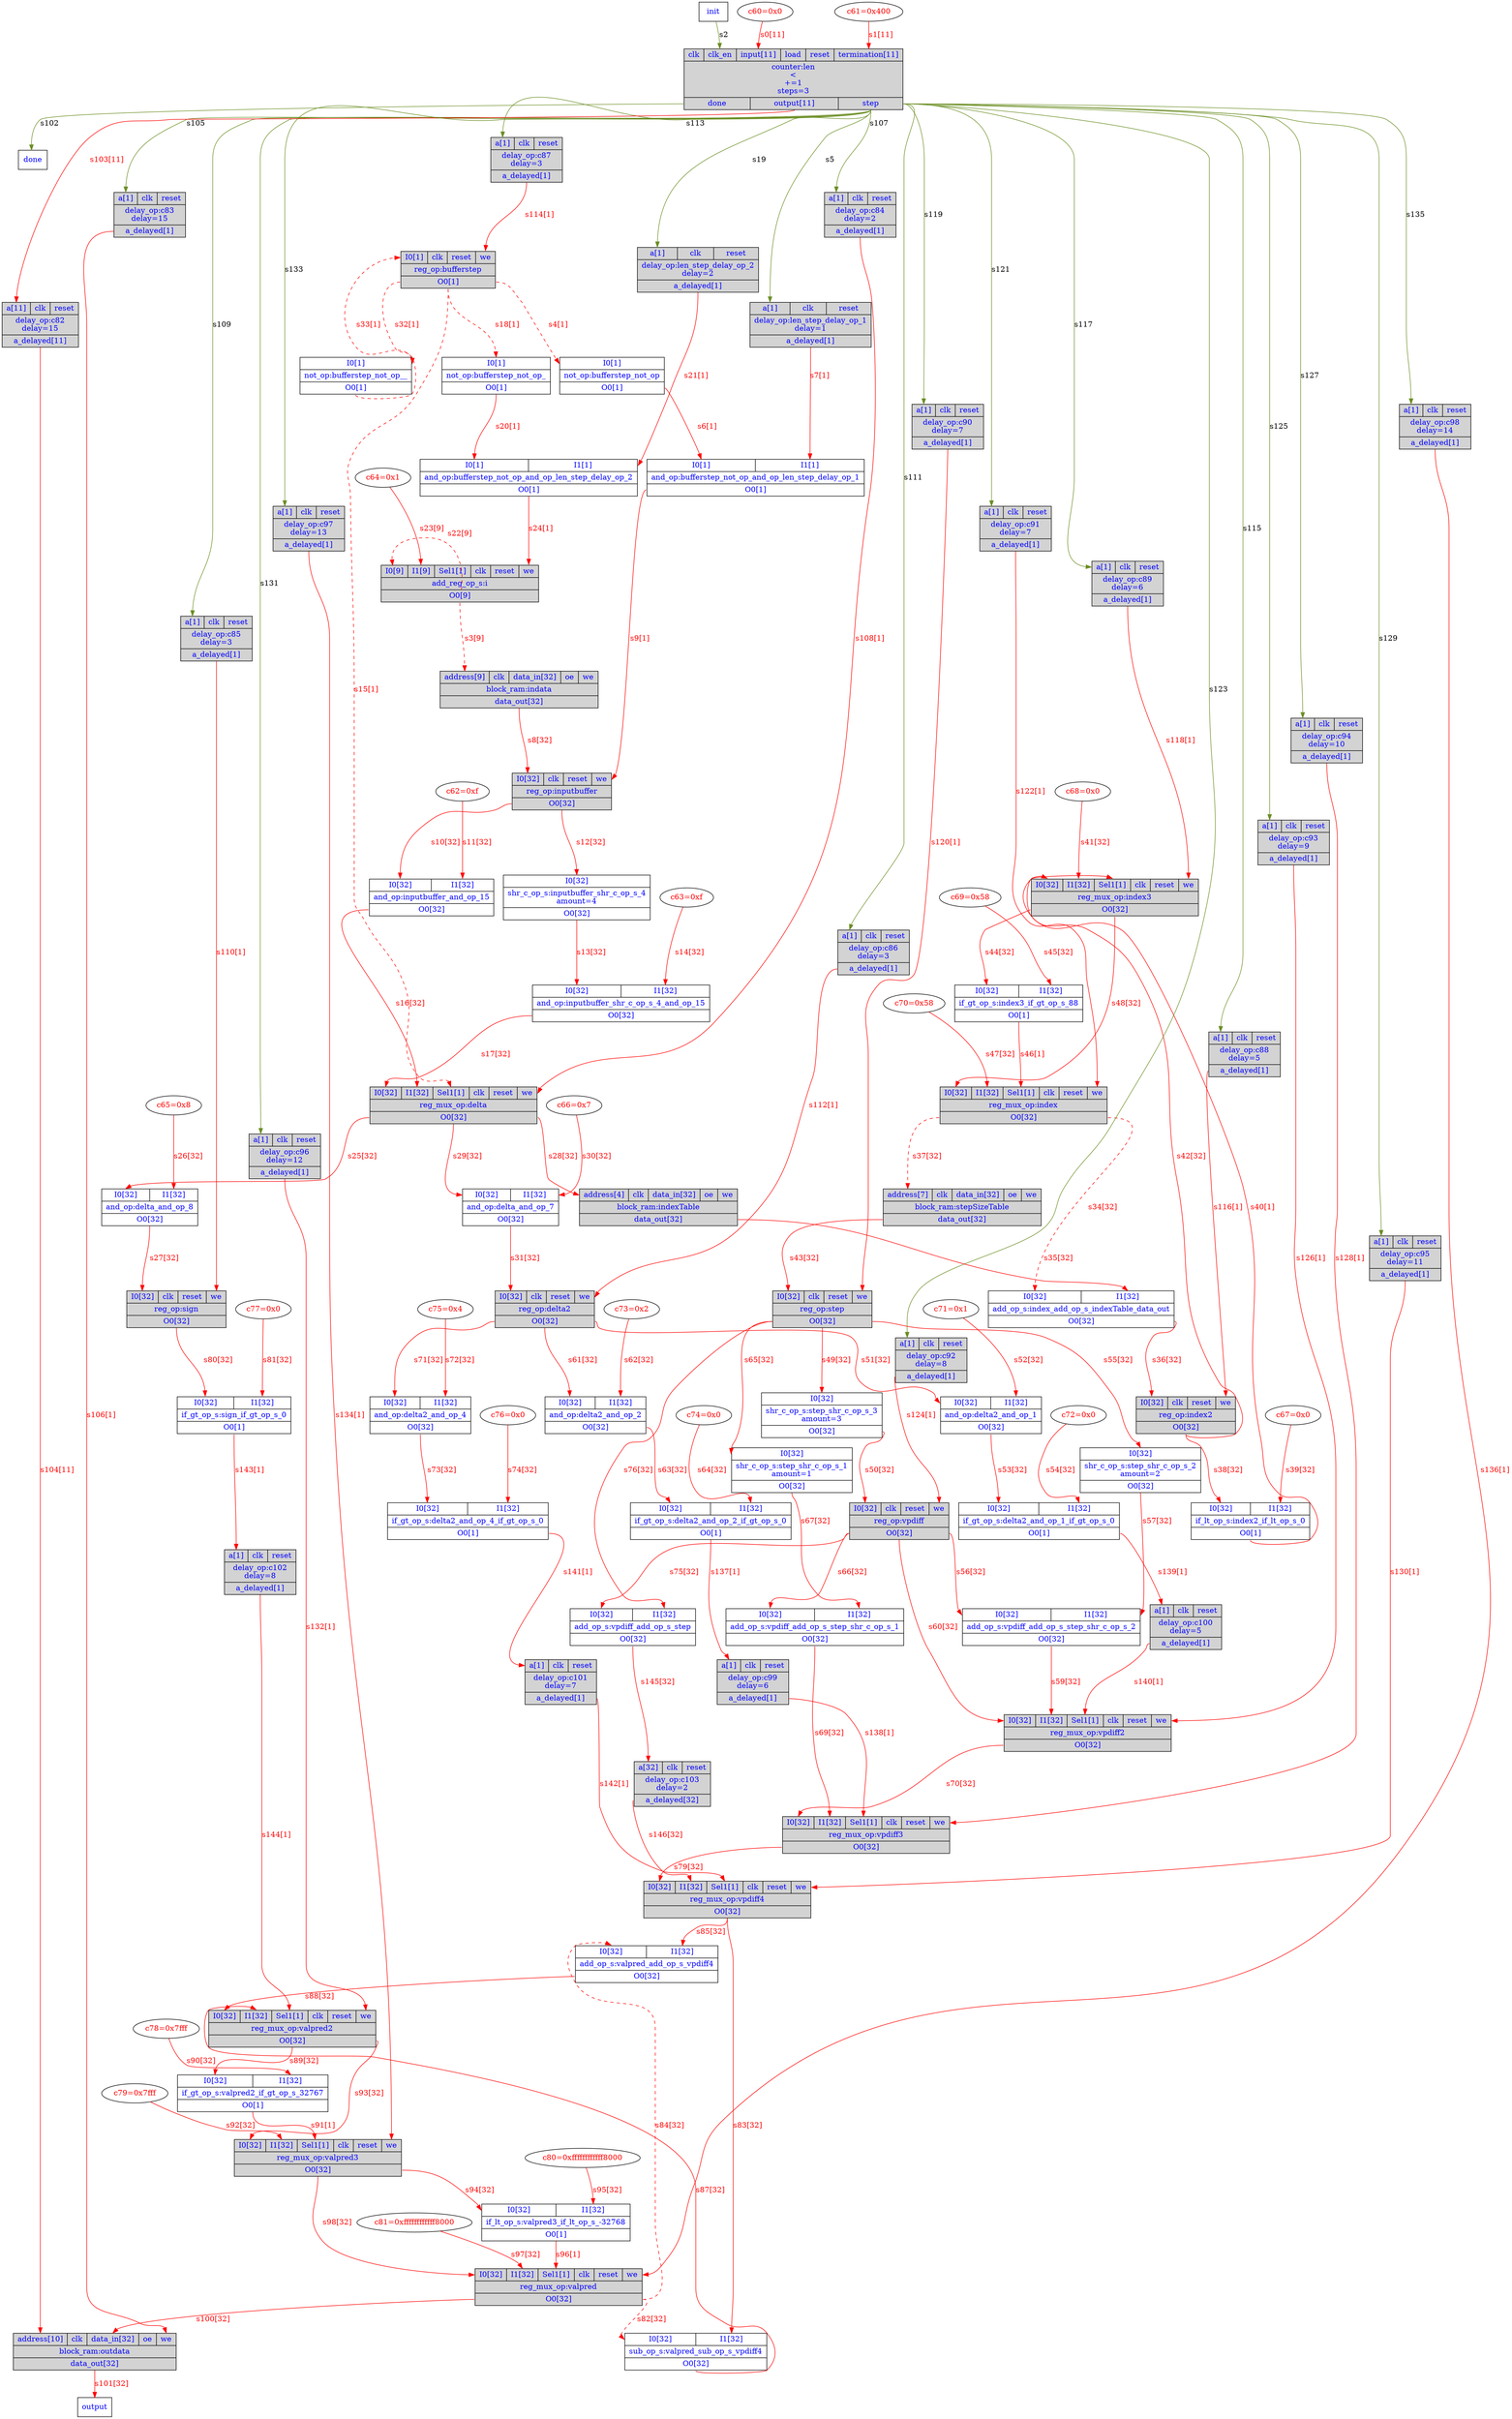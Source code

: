 digraph adpcm_decoder {
	// Components (Nodes)
	"done" [shape=msquare fontcolor=blue label="done"];
	"c100" [shape=record, fontcolor=blue, style="filled", fillcolor="lightgray", label="{{<a>a[1]|<clk>clk|<reset>reset}|delay_op:c100\ndelay=5|{<a_delayed>a_delayed[1]}}"];
	"delta2" [shape=record, fontcolor=blue, style="filled", fillcolor="lightgray", label="{{<I0>I0[32]|<clk>clk|<reset>reset|<we>we}|reg_op:delta2|{<O0>O0[32]}}"];
	"c89" [shape=record, fontcolor=blue, style="filled", fillcolor="lightgray", label="{{<a>a[1]|<clk>clk|<reset>reset}|delay_op:c89\ndelay=6|{<a_delayed>a_delayed[1]}}"];
	"sign" [shape=record, fontcolor=blue, style="filled", fillcolor="lightgray", label="{{<I0>I0[32]|<clk>clk|<reset>reset|<we>we}|reg_op:sign|{<O0>O0[32]}}"];
	"c85" [shape=record, fontcolor=blue, style="filled", fillcolor="lightgray", label="{{<a>a[1]|<clk>clk|<reset>reset}|delay_op:c85\ndelay=3|{<a_delayed>a_delayed[1]}}"];
	"delta2_and_op_4" [shape=record, fontcolor=blue, label="{{<I0>I0[32]|<I1>I1[32]}|and_op:delta2_and_op_4|{<O0>O0[32]}}"];
	"index2_if_lt_op_s_0" [shape=record, fontcolor=blue, label="{{<I0>I0[32]|<I1>I1[32]}|if_lt_op_s:index2_if_lt_op_s_0|{<O0>O0[1]}}"];
	"step_shr_c_op_s_3" [shape=record, fontcolor=blue, label="{{<I0>I0[32]}|shr_c_op_s:step_shr_c_op_s_3\namount=3|{<O0>O0[32]}}"];
	"c64" [fontcolor=red label="c64=0x1"];
	"indata" [shape=record, fontcolor=blue, style="filled", fillcolor="lightgray", label="{{<address>address[9]|<clk>clk|<data_in>data_in[32]|<oe>oe|<we>we}|block_ram:indata|{<data_out>data_out[32]}}"];
	"c68" [fontcolor=red label="c68=0x0"];
	"c66" [fontcolor=red label="c66=0x7"];
	"c70" [fontcolor=red label="c70=0x58"];
	"i" [shape=record, fontcolor=blue, style="filled", fillcolor="lightgray", label="{{<I0>I0[9]|<I1>I1[9]|<Sel1>Sel1[1]|<clk>clk|<reset>reset|<we>we}|add_reg_op_s:i|{<O0>O0[9]}}"];
	"len_step_delay_op_1" [shape=record, fontcolor=blue, style="filled", fillcolor="lightgray", label="{{<a>a[1]|<clk>clk|<reset>reset}|delay_op:len_step_delay_op_1\ndelay=1|{<a_delayed>a_delayed[1]}}"];
	"c87" [shape=record, fontcolor=blue, style="filled", fillcolor="lightgray", label="{{<a>a[1]|<clk>clk|<reset>reset}|delay_op:c87\ndelay=3|{<a_delayed>a_delayed[1]}}"];
	"bufferstep_not_op__" [shape=record, fontcolor=blue, label="{{<I0>I0[1]}|not_op:bufferstep_not_op__|{<O0>O0[1]}}"];
	"c102" [shape=record, fontcolor=blue, style="filled", fillcolor="lightgray", label="{{<a>a[1]|<clk>clk|<reset>reset}|delay_op:c102\ndelay=8|{<a_delayed>a_delayed[1]}}"];
	"index3_if_gt_op_s_88" [shape=record, fontcolor=blue, label="{{<I0>I0[32]|<I1>I1[32]}|if_gt_op_s:index3_if_gt_op_s_88|{<O0>O0[1]}}"];
	"valpred_add_op_s_vpdiff4" [shape=record, fontcolor=blue, label="{{<I0>I0[32]|<I1>I1[32]}|add_op_s:valpred_add_op_s_vpdiff4|{<O0>O0[32]}}"];
	"sign_if_gt_op_s_0" [shape=record, fontcolor=blue, label="{{<I0>I0[32]|<I1>I1[32]}|if_gt_op_s:sign_if_gt_op_s_0|{<O0>O0[1]}}"];
	"vpdiff_add_op_s_step" [shape=record, fontcolor=blue, label="{{<I0>I0[32]|<I1>I1[32]}|add_op_s:vpdiff_add_op_s_step|{<O0>O0[32]}}"];
	"valpred2_if_gt_op_s_32767" [shape=record, fontcolor=blue, label="{{<I0>I0[32]|<I1>I1[32]}|if_gt_op_s:valpred2_if_gt_op_s_32767|{<O0>O0[1]}}"];
	"c81" [fontcolor=red label="c81=0xffffffffffff8000"];
	"c83" [shape=record, fontcolor=blue, style="filled", fillcolor="lightgray", label="{{<a>a[1]|<clk>clk|<reset>reset}|delay_op:c83\ndelay=15|{<a_delayed>a_delayed[1]}}"];
	"delta" [shape=record, fontcolor=blue, style="filled", fillcolor="lightgray", label="{{<I0>I0[32]|<I1>I1[32]|<Sel1>Sel1[1]|<clk>clk|<reset>reset|<we>we}|reg_mux_op:delta|{<O0>O0[32]}}"];
	"delta_and_op_8" [shape=record, fontcolor=blue, label="{{<I0>I0[32]|<I1>I1[32]}|and_op:delta_and_op_8|{<O0>O0[32]}}"];
	"c96" [shape=record, fontcolor=blue, style="filled", fillcolor="lightgray", label="{{<a>a[1]|<clk>clk|<reset>reset}|delay_op:c96\ndelay=12|{<a_delayed>a_delayed[1]}}"];
	"step_shr_c_op_s_2" [shape=record, fontcolor=blue, label="{{<I0>I0[32]}|shr_c_op_s:step_shr_c_op_s_2\namount=2|{<O0>O0[32]}}"];
	"delta2_and_op_2_if_gt_op_s_0" [shape=record, fontcolor=blue, label="{{<I0>I0[32]|<I1>I1[32]}|if_gt_op_s:delta2_and_op_2_if_gt_op_s_0|{<O0>O0[1]}}"];
	"c60" [fontcolor=red label="c60=0x0"];
	"valpred" [shape=record, fontcolor=blue, style="filled", fillcolor="lightgray", label="{{<I0>I0[32]|<I1>I1[32]|<Sel1>Sel1[1]|<clk>clk|<reset>reset|<we>we}|reg_mux_op:valpred|{<O0>O0[32]}}"];
	"c62" [fontcolor=red label="c62=0xf"];
	"stepSizeTable" [shape=record, fontcolor=blue, style="filled", fillcolor="lightgray", label="{{<address>address[7]|<clk>clk|<data_in>data_in[32]|<oe>oe|<we>we}|block_ram:stepSizeTable|{<data_out>data_out[32]}}"];
	"index2" [shape=record, fontcolor=blue, style="filled", fillcolor="lightgray", label="{{<I0>I0[32]|<clk>clk|<reset>reset|<we>we}|reg_op:index2|{<O0>O0[32]}}"];
	"vpdiff" [shape=record, fontcolor=blue, style="filled", fillcolor="lightgray", label="{{<I0>I0[32]|<clk>clk|<reset>reset|<we>we}|reg_op:vpdiff|{<O0>O0[32]}}"];
	"output" [shape=msquare fontcolor=blue label="output"];
	"c90" [shape=record, fontcolor=blue, style="filled", fillcolor="lightgray", label="{{<a>a[1]|<clk>clk|<reset>reset}|delay_op:c90\ndelay=7|{<a_delayed>a_delayed[1]}}"];
	"c92" [shape=record, fontcolor=blue, style="filled", fillcolor="lightgray", label="{{<a>a[1]|<clk>clk|<reset>reset}|delay_op:c92\ndelay=8|{<a_delayed>a_delayed[1]}}"];
	"inputbuffer_shr_c_op_s_4" [shape=record, fontcolor=blue, label="{{<I0>I0[32]}|shr_c_op_s:inputbuffer_shr_c_op_s_4\namount=4|{<O0>O0[32]}}"];
	"c98" [shape=record, fontcolor=blue, style="filled", fillcolor="lightgray", label="{{<a>a[1]|<clk>clk|<reset>reset}|delay_op:c98\ndelay=14|{<a_delayed>a_delayed[1]}}"];
	"len_step_delay_op_2" [shape=record, fontcolor=blue, style="filled", fillcolor="lightgray", label="{{<a>a[1]|<clk>clk|<reset>reset}|delay_op:len_step_delay_op_2\ndelay=2|{<a_delayed>a_delayed[1]}}"];
	"c94" [shape=record, fontcolor=blue, style="filled", fillcolor="lightgray", label="{{<a>a[1]|<clk>clk|<reset>reset}|delay_op:c94\ndelay=10|{<a_delayed>a_delayed[1]}}"];
	"valpred3" [shape=record, fontcolor=blue, style="filled", fillcolor="lightgray", label="{{<I0>I0[32]|<I1>I1[32]|<Sel1>Sel1[1]|<clk>clk|<reset>reset|<we>we}|reg_mux_op:valpred3|{<O0>O0[32]}}"];
	"vpdiff_add_op_s_step_shr_c_op_s_1" [shape=record, fontcolor=blue, label="{{<I0>I0[32]|<I1>I1[32]}|add_op_s:vpdiff_add_op_s_step_shr_c_op_s_1|{<O0>O0[32]}}"];
	"vpdiff2" [shape=record, fontcolor=blue, style="filled", fillcolor="lightgray", label="{{<I0>I0[32]|<I1>I1[32]|<Sel1>Sel1[1]|<clk>clk|<reset>reset|<we>we}|reg_mux_op:vpdiff2|{<O0>O0[32]}}"];
	"c73" [fontcolor=red label="c73=0x2"];
	"bufferstep_not_op_and_op_len_step_delay_op_1" [shape=record, fontcolor=blue, label="{{<I0>I0[1]|<I1>I1[1]}|and_op:bufferstep_not_op_and_op_len_step_delay_op_1|{<O0>O0[1]}}"];
	"c77" [fontcolor=red label="c77=0x0"];
	"c75" [fontcolor=red label="c75=0x4"];
	"c79" [fontcolor=red label="c79=0x7fff"];
	"c63" [fontcolor=red label="c63=0xf"];
	"valpred2" [shape=record, fontcolor=blue, style="filled", fillcolor="lightgray", label="{{<I0>I0[32]|<I1>I1[32]|<Sel1>Sel1[1]|<clk>clk|<reset>reset|<we>we}|reg_mux_op:valpred2|{<O0>O0[32]}}"];
	"vpdiff4" [shape=record, fontcolor=blue, style="filled", fillcolor="lightgray", label="{{<I0>I0[32]|<I1>I1[32]|<Sel1>Sel1[1]|<clk>clk|<reset>reset|<we>we}|reg_mux_op:vpdiff4|{<O0>O0[32]}}"];
	"index_add_op_s_indexTable_data_out" [shape=record, fontcolor=blue, label="{{<I0>I0[32]|<I1>I1[32]}|add_op_s:index_add_op_s_indexTable_data_out|{<O0>O0[32]}}"];
	"c103" [shape=record, fontcolor=blue, style="filled", fillcolor="lightgray", label="{{<a>a[32]|<clk>clk|<reset>reset}|delay_op:c103\ndelay=2|{<a_delayed>a_delayed[32]}}"];
	"index" [shape=record, fontcolor=blue, style="filled", fillcolor="lightgray", label="{{<I0>I0[32]|<I1>I1[32]|<Sel1>Sel1[1]|<clk>clk|<reset>reset|<we>we}|reg_mux_op:index|{<O0>O0[32]}}"];
	"delta_and_op_7" [shape=record, fontcolor=blue, label="{{<I0>I0[32]|<I1>I1[32]}|and_op:delta_and_op_7|{<O0>O0[32]}}"];
	"c86" [shape=record, fontcolor=blue, style="filled", fillcolor="lightgray", label="{{<a>a[1]|<clk>clk|<reset>reset}|delay_op:c86\ndelay=3|{<a_delayed>a_delayed[1]}}"];
	"c84" [shape=record, fontcolor=blue, style="filled", fillcolor="lightgray", label="{{<a>a[1]|<clk>clk|<reset>reset}|delay_op:c84\ndelay=2|{<a_delayed>a_delayed[1]}}"];
	"c88" [shape=record, fontcolor=blue, style="filled", fillcolor="lightgray", label="{{<a>a[1]|<clk>clk|<reset>reset}|delay_op:c88\ndelay=5|{<a_delayed>a_delayed[1]}}"];
	"c82" [shape=record, fontcolor=blue, style="filled", fillcolor="lightgray", label="{{<a>a[11]|<clk>clk|<reset>reset}|delay_op:c82\ndelay=15|{<a_delayed>a_delayed[11]}}"];
	"valpred_sub_op_s_vpdiff4" [shape=record, fontcolor=blue, label="{{<I0>I0[32]|<I1>I1[32]}|sub_op_s:valpred_sub_op_s_vpdiff4|{<O0>O0[32]}}"];
	"index3" [shape=record, fontcolor=blue, style="filled", fillcolor="lightgray", label="{{<I0>I0[32]|<I1>I1[32]|<Sel1>Sel1[1]|<clk>clk|<reset>reset|<we>we}|reg_mux_op:index3|{<O0>O0[32]}}"];
	"delta2_and_op_1" [shape=record, fontcolor=blue, label="{{<I0>I0[32]|<I1>I1[32]}|and_op:delta2_and_op_1|{<O0>O0[32]}}"];
	"delta2_and_op_4_if_gt_op_s_0" [shape=record, fontcolor=blue, label="{{<I0>I0[32]|<I1>I1[32]}|if_gt_op_s:delta2_and_op_4_if_gt_op_s_0|{<O0>O0[1]}}"];
	"len" [shape=record, fontcolor=blue, style="filled", fillcolor="lightgray", label="{{<clk>clk|<clk_en>clk_en|<input>input[11]|<load>load|<reset>reset|<termination>termination[11]}|counter:len\n\<\n+=1\nsteps=3|{<done>done|<output>output[11]|<step>step}}"];
	"bufferstep" [shape=record, fontcolor=blue, style="filled", fillcolor="lightgray", label="{{<I0>I0[1]|<clk>clk|<reset>reset|<we>we}|reg_op:bufferstep|{<O0>O0[1]}}"];
	"bufferstep_not_op" [shape=record, fontcolor=blue, label="{{<I0>I0[1]}|not_op:bufferstep_not_op|{<O0>O0[1]}}"];
	"outdata" [shape=record, fontcolor=blue, style="filled", fillcolor="lightgray", label="{{<address>address[10]|<clk>clk|<data_in>data_in[32]|<oe>oe|<we>we}|block_ram:outdata|{<data_out>data_out[32]}}"];
	"c101" [shape=record, fontcolor=blue, style="filled", fillcolor="lightgray", label="{{<a>a[1]|<clk>clk|<reset>reset}|delay_op:c101\ndelay=7|{<a_delayed>a_delayed[1]}}"];
	"c99" [shape=record, fontcolor=blue, style="filled", fillcolor="lightgray", label="{{<a>a[1]|<clk>clk|<reset>reset}|delay_op:c99\ndelay=6|{<a_delayed>a_delayed[1]}}"];
	"c65" [fontcolor=red label="c65=0x8"];
	"c71" [fontcolor=red label="c71=0x1"];
	"c67" [fontcolor=red label="c67=0x0"];
	"c69" [fontcolor=red label="c69=0x58"];
	"delta2_and_op_2" [shape=record, fontcolor=blue, label="{{<I0>I0[32]|<I1>I1[32]}|and_op:delta2_and_op_2|{<O0>O0[32]}}"];
	"vpdiff3" [shape=record, fontcolor=blue, style="filled", fillcolor="lightgray", label="{{<I0>I0[32]|<I1>I1[32]|<Sel1>Sel1[1]|<clk>clk|<reset>reset|<we>we}|reg_mux_op:vpdiff3|{<O0>O0[32]}}"];
	"valpred3_if_lt_op_s_-32768" [shape=record, fontcolor=blue, label="{{<I0>I0[32]|<I1>I1[32]}|if_lt_op_s:valpred3_if_lt_op_s_-32768|{<O0>O0[1]}}"];
	"bufferstep_not_op_and_op_len_step_delay_op_2" [shape=record, fontcolor=blue, label="{{<I0>I0[1]|<I1>I1[1]}|and_op:bufferstep_not_op_and_op_len_step_delay_op_2|{<O0>O0[1]}}"];
	"inputbuffer_and_op_15" [shape=record, fontcolor=blue, label="{{<I0>I0[32]|<I1>I1[32]}|and_op:inputbuffer_and_op_15|{<O0>O0[32]}}"];
	"inputbuffer_shr_c_op_s_4_and_op_15" [shape=record, fontcolor=blue, label="{{<I0>I0[32]|<I1>I1[32]}|and_op:inputbuffer_shr_c_op_s_4_and_op_15|{<O0>O0[32]}}"];
	"bufferstep_not_op_" [shape=record, fontcolor=blue, label="{{<I0>I0[1]}|not_op:bufferstep_not_op_|{<O0>O0[1]}}"];
	"c76" [fontcolor=red label="c76=0x0"];
	"c74" [fontcolor=red label="c74=0x0"];
	"c80" [fontcolor=red label="c80=0xffffffffffff8000"];
	"c78" [fontcolor=red label="c78=0x7fff"];
	"c72" [fontcolor=red label="c72=0x0"];
	"c61" [fontcolor=red label="c61=0x400"];
	"vpdiff_add_op_s_step_shr_c_op_s_2" [shape=record, fontcolor=blue, label="{{<I0>I0[32]|<I1>I1[32]}|add_op_s:vpdiff_add_op_s_step_shr_c_op_s_2|{<O0>O0[32]}}"];
	"step_shr_c_op_s_1" [shape=record, fontcolor=blue, label="{{<I0>I0[32]}|shr_c_op_s:step_shr_c_op_s_1\namount=1|{<O0>O0[32]}}"];
	"delta2_and_op_1_if_gt_op_s_0" [shape=record, fontcolor=blue, label="{{<I0>I0[32]|<I1>I1[32]}|if_gt_op_s:delta2_and_op_1_if_gt_op_s_0|{<O0>O0[1]}}"];
	"c95" [shape=record, fontcolor=blue, style="filled", fillcolor="lightgray", label="{{<a>a[1]|<clk>clk|<reset>reset}|delay_op:c95\ndelay=11|{<a_delayed>a_delayed[1]}}"];
	"c93" [shape=record, fontcolor=blue, style="filled", fillcolor="lightgray", label="{{<a>a[1]|<clk>clk|<reset>reset}|delay_op:c93\ndelay=9|{<a_delayed>a_delayed[1]}}"];
	"c97" [shape=record, fontcolor=blue, style="filled", fillcolor="lightgray", label="{{<a>a[1]|<clk>clk|<reset>reset}|delay_op:c97\ndelay=13|{<a_delayed>a_delayed[1]}}"];
	"c91" [shape=record, fontcolor=blue, style="filled", fillcolor="lightgray", label="{{<a>a[1]|<clk>clk|<reset>reset}|delay_op:c91\ndelay=7|{<a_delayed>a_delayed[1]}}"];
	"indexTable" [shape=record, fontcolor=blue, style="filled", fillcolor="lightgray", label="{{<address>address[4]|<clk>clk|<data_in>data_in[32]|<oe>oe|<we>we}|block_ram:indexTable|{<data_out>data_out[32]}}"];
	"step" [shape=record, fontcolor=blue, style="filled", fillcolor="lightgray", label="{{<I0>I0[32]|<clk>clk|<reset>reset|<we>we}|reg_op:step|{<O0>O0[32]}}"];
	"inputbuffer" [shape=record, fontcolor=blue, style="filled", fillcolor="lightgray", label="{{<I0>I0[32]|<clk>clk|<reset>reset|<we>we}|reg_op:inputbuffer|{<O0>O0[32]}}"];
	"init" [shape=msquare fontcolor=blue label="init"];

	// Signals (Edges)
	"c60" -> "len":input [label="s0[11]" color=red fontcolor=red];
	"valpred":O0 -> "outdata":data_in [label="s100[32]" color=red fontcolor=red];
	"c62" -> "inputbuffer_and_op_15":I1 [label="s11[32]" color=red fontcolor=red];
	"valpred2":O0 -> "valpred2_if_gt_op_s_32767":I0 [label="s89[32]" color=red fontcolor=red];
	"bufferstep":O0 -> "delta":Sel1 [label="s15[1]" color=red fontcolor=red style=dashed];
	"vpdiff4":O0 -> "valpred_add_op_s_vpdiff4":I1 [label="s85[32]" color=red fontcolor=red];
	"len":step -> "c90":a [label="s119" color=olivedrab];
	"c82":a_delayed -> "outdata":address [label="s104[11]" color=red fontcolor=red];
	"c69" -> "index3_if_gt_op_s_88":I1 [label="s45[32]" color=red fontcolor=red];
	"c66" -> "delta_and_op_7":I1 [label="s30[32]" color=red fontcolor=red];
	"index":O0 -> "index_add_op_s_indexTable_data_out":I0 [label="s34[32]" color=red fontcolor=red style=dashed];
	"c74" -> "delta2_and_op_2_if_gt_op_s_0":I1 [label="s64[32]" color=red fontcolor=red];
	"len":step -> "c92":a [label="s123" color=olivedrab];
	"len":step -> "c91":a [label="s121" color=olivedrab];
	"len":step -> "c93":a [label="s125" color=olivedrab];
	"bufferstep_not_op_and_op_len_step_delay_op_1":O0 -> "inputbuffer":we [label="s9[1]" color=red fontcolor=red];
	"vpdiff":O0 -> "vpdiff_add_op_s_step_shr_c_op_s_1":I0 [label="s66[32]" color=red fontcolor=red];
	"vpdiff2":O0 -> "vpdiff3":I0 [label="s70[32]" color=red fontcolor=red];
	"inputbuffer_shr_c_op_s_4":O0 -> "inputbuffer_shr_c_op_s_4_and_op_15":I0 [label="s13[32]" color=red fontcolor=red];
	"inputbuffer_shr_c_op_s_4_and_op_15":O0 -> "delta":I0 [label="s17[32]" color=red fontcolor=red];
	"valpred_sub_op_s_vpdiff4":O0 -> "valpred2":I1 [label="s87[32]" color=red fontcolor=red];
	"delta":O0 -> "indexTable":address [label="s28[32]" color=red fontcolor=red];
	"len":done -> "done" [label="s102" color=olivedrab];
	"len":step -> "c89":a [label="s117" color=olivedrab];
	"bufferstep":O0 -> "bufferstep_not_op__":I0 [label="s32[1]" color=red fontcolor=red style=dashed];
	"c83":a_delayed -> "outdata":we [label="s106[1]" color=red fontcolor=red];
	"delta2":O0 -> "delta2_and_op_1":I0 [label="s51[32]" color=red fontcolor=red];
	"step":O0 -> "step_shr_c_op_s_3":I0 [label="s49[32]" color=red fontcolor=red];
	"c70" -> "index":I1 [label="s47[32]" color=red fontcolor=red];
	"delta2_and_op_1":O0 -> "delta2_and_op_1_if_gt_op_s_0":I0 [label="s53[32]" color=red fontcolor=red];
	"c98":a_delayed -> "valpred":we [label="s136[1]" color=red fontcolor=red];
	"c99":a_delayed -> "vpdiff3":Sel1 [label="s138[1]" color=red fontcolor=red];
	"c100":a_delayed -> "vpdiff2":Sel1 [label="s140[1]" color=red fontcolor=red];
	"c101":a_delayed -> "vpdiff4":Sel1 [label="s142[1]" color=red fontcolor=red];
	"c77" -> "sign_if_gt_op_s_0":I1 [label="s81[32]" color=red fontcolor=red];
	"vpdiff4":O0 -> "valpred_sub_op_s_vpdiff4":I1 [label="s83[32]" color=red fontcolor=red];
	"i":O0 -> "i":I0 [label="s22[9]" color=red fontcolor=red style=dashed];
	"c65" -> "delta_and_op_8":I1 [label="s26[32]" color=red fontcolor=red];
	"valpred3_if_lt_op_s_-32768":O0 -> "valpred":Sel1 [label="s96[1]" color=red fontcolor=red];
	"index":O0 -> "stepSizeTable":address [label="s37[32]" color=red fontcolor=red style=dashed];
	"len":step -> "c86":a [label="s111" color=olivedrab];
	"c93":a_delayed -> "vpdiff2":we [label="s126[1]" color=red fontcolor=red];
	"c68" -> "index3":I1 [label="s41[32]" color=red fontcolor=red];
	"len":step -> "c88":a [label="s115" color=olivedrab];
	"vpdiff":O0 -> "vpdiff2":I0 [label="s60[32]" color=red fontcolor=red];
	"vpdiff":O0 -> "vpdiff_add_op_s_step_shr_c_op_s_2":I0 [label="s56[32]" color=red fontcolor=red];
	"c73" -> "delta2_and_op_2":I1 [label="s62[32]" color=red fontcolor=red];
	"vpdiff_add_op_s_step":O0 -> "c103":a [label="s145[32]" color=red fontcolor=red];
	"len_step_delay_op_1":a_delayed -> "bufferstep_not_op_and_op_len_step_delay_op_1":I1 [label="s7[1]" color=red fontcolor=red];
	"len":step -> "len_step_delay_op_1":a [label="s5" color=olivedrab];
	"i":O0 -> "indata":address [label="s3[9]" color=red fontcolor=red style=dashed];
	"c61" -> "len":termination [label="s1[11]" color=red fontcolor=red];
	"c78" -> "valpred2_if_gt_op_s_32767":I1 [label="s90[32]" color=red fontcolor=red];
	"c79" -> "valpred3":I1 [label="s92[32]" color=red fontcolor=red];
	"len":step -> "c85":a [label="s109" color=olivedrab];
	"valpred3":O0 -> "valpred":I0 [label="s98[32]" color=red fontcolor=red];
	"bufferstep_not_op_":O0 -> "bufferstep_not_op_and_op_len_step_delay_op_2":I0 [label="s20[1]" color=red fontcolor=red];
	"bufferstep_not_op_and_op_len_step_delay_op_2":O0 -> "i":we [label="s24[1]" color=red fontcolor=red];
	"valpred3":O0 -> "valpred3_if_lt_op_s_-32768":I0 [label="s94[32]" color=red fontcolor=red];
	"c94":a_delayed -> "vpdiff3":we [label="s128[1]" color=red fontcolor=red];
	"len":step -> "c87":a [label="s113" color=olivedrab];
	"c72" -> "delta2_and_op_1_if_gt_op_s_0":I1 [label="s54[32]" color=red fontcolor=red];
	"stepSizeTable":data_out -> "step":I0 [label="s43[32]" color=red fontcolor=red];
	"c67" -> "index2_if_lt_op_s_0":I1 [label="s39[32]" color=red fontcolor=red];
	"delta2_and_op_4":O0 -> "delta2_and_op_4_if_gt_op_s_0":I0 [label="s73[32]" color=red fontcolor=red];
	"c96":a_delayed -> "valpred2":we [label="s132[1]" color=red fontcolor=red];
	"c95":a_delayed -> "vpdiff4":we [label="s130[1]" color=red fontcolor=red];
	"c97":a_delayed -> "valpred3":we [label="s134[1]" color=red fontcolor=red];
	"bufferstep":O0 -> "bufferstep_not_op_":I0 [label="s18[1]" color=red fontcolor=red style=dashed];
	"vpdiff":O0 -> "vpdiff_add_op_s_step":I0 [label="s75[32]" color=red fontcolor=red];
	"vpdiff3":O0 -> "vpdiff4":I0 [label="s79[32]" color=red fontcolor=red];
	"delta2_and_op_2_if_gt_op_s_0":O0 -> "c99":a [label="s137[1]" color=red fontcolor=red];
	"delta2_and_op_2":O0 -> "delta2_and_op_2_if_gt_op_s_0":I0 [label="s63[32]" color=red fontcolor=red];
	"c91":a_delayed -> "index":we [label="s122[1]" color=red fontcolor=red];
	"c71" -> "delta2_and_op_1":I1 [label="s52[32]" color=red fontcolor=red];
	"index3":O0 -> "index":I0 [label="s48[32]" color=red fontcolor=red];
	"c89":a_delayed -> "index3":we [label="s118[1]" color=red fontcolor=red];
	"len":step -> "c84":a [label="s107" color=olivedrab];
	"delta":O0 -> "delta_and_op_7":I0 [label="s29[32]" color=red fontcolor=red];
	"len":output -> "c82":a [label="s103[11]" color=red fontcolor=red];
	"bufferstep_not_op__":O0 -> "bufferstep":I0 [label="s33[1]" color=red fontcolor=red style=dashed];
	"delta_and_op_8":O0 -> "sign":I0 [label="s27[32]" color=red fontcolor=red];
	"valpred":O0 -> "valpred_add_op_s_vpdiff4":I0 [label="s84[32]" color=red fontcolor=red style=dashed];
	"valpred_add_op_s_vpdiff4":O0 -> "valpred2":I0 [label="s88[32]" color=red fontcolor=red];
	"sign_if_gt_op_s_0":O0 -> "c102":a [label="s143[1]" color=red fontcolor=red];
	"valpred":O0 -> "valpred_sub_op_s_vpdiff4":I0 [label="s82[32]" color=red fontcolor=red style=dashed];
	"delta2_and_op_4_if_gt_op_s_0":O0 -> "c101":a [label="s141[1]" color=red fontcolor=red];
	"delta2_and_op_1_if_gt_op_s_0":O0 -> "c100":a [label="s139[1]" color=red fontcolor=red];
	"c90":a_delayed -> "step":we [label="s120[1]" color=red fontcolor=red];
	"len":step -> "c98":a [label="s135" color=olivedrab];
	"step_shr_c_op_s_3":O0 -> "vpdiff":I0 [label="s50[32]" color=red fontcolor=red];
	"c92":a_delayed -> "vpdiff":we [label="s124[1]" color=red fontcolor=red];
	"delta_and_op_7":O0 -> "delta2":I0 [label="s31[32]" color=red fontcolor=red];
	"indexTable":data_out -> "index_add_op_s_indexTable_data_out":I1 [label="s35[32]" color=red fontcolor=red];
	"len":step -> "c83":a [label="s105" color=olivedrab];
	"index3_if_gt_op_s_88":O0 -> "index":Sel1 [label="s46[1]" color=red fontcolor=red];
	"c63" -> "inputbuffer_shr_c_op_s_4_and_op_15":I1 [label="s14[32]" color=red fontcolor=red];
	"inputbuffer":O0 -> "inputbuffer_and_op_15":I0 [label="s10[32]" color=red fontcolor=red];
	"inputbuffer_and_op_15":O0 -> "delta":I1 [label="s16[32]" color=red fontcolor=red];
	"inputbuffer":O0 -> "inputbuffer_shr_c_op_s_4":I0 [label="s12[32]" color=red fontcolor=red];
	"outdata":data_out -> "output" [label="s101[32]" color=red fontcolor=red];
	"step":O0 -> "step_shr_c_op_s_1":I0 [label="s65[32]" color=red fontcolor=red];
	"delta2":O0 -> "delta2_and_op_4":I0 [label="s71[32]" color=red fontcolor=red];
	"step_shr_c_op_s_1":O0 -> "vpdiff_add_op_s_step_shr_c_op_s_1":I1 [label="s67[32]" color=red fontcolor=red];
	"vpdiff_add_op_s_step_shr_c_op_s_1":O0 -> "vpdiff3":I1 [label="s69[32]" color=red fontcolor=red];
	"c102":a_delayed -> "valpred2":Sel1 [label="s144[1]" color=red fontcolor=red];
	"vpdiff_add_op_s_step_shr_c_op_s_2":O0 -> "vpdiff2":I1 [label="s59[32]" color=red fontcolor=red];
	"len":step -> "c97":a [label="s133" color=olivedrab];
	"index2_if_lt_op_s_0":O0 -> "index3":Sel1 [label="s40[1]" color=red fontcolor=red];
	"index3":O0 -> "index3_if_gt_op_s_88":I0 [label="s44[32]" color=red fontcolor=red];
	"len":step -> "c95":a [label="s129" color=olivedrab];
	"c87":a_delayed -> "bufferstep":we [label="s114[1]" color=red fontcolor=red];
	"step":O0 -> "step_shr_c_op_s_2":I0 [label="s55[32]" color=red fontcolor=red];
	"delta":O0 -> "delta_and_op_8":I0 [label="s25[32]" color=red fontcolor=red];
	"len":step -> "len_step_delay_op_2":a [label="s19" color=olivedrab];
	"len_step_delay_op_2":a_delayed -> "bufferstep_not_op_and_op_len_step_delay_op_2":I1 [label="s21[1]" color=red fontcolor=red];
	"c85":a_delayed -> "sign":we [label="s110[1]" color=red fontcolor=red];
	"c84":a_delayed -> "delta":we [label="s108[1]" color=red fontcolor=red];
	"c64" -> "i":I1 [label="s23[9]" color=red fontcolor=red];
	"step":O0 -> "vpdiff_add_op_s_step":I1 [label="s76[32]" color=red fontcolor=red];
	"c76" -> "delta2_and_op_4_if_gt_op_s_0":I1 [label="s74[32]" color=red fontcolor=red];
	"sign":O0 -> "sign_if_gt_op_s_0":I0 [label="s80[32]" color=red fontcolor=red];
	"c103":a_delayed -> "vpdiff4":I1 [label="s146[32]" color=red fontcolor=red];
	"c75" -> "delta2_and_op_4":I1 [label="s72[32]" color=red fontcolor=red];
	"len":step -> "c96":a [label="s131" color=olivedrab];
	"delta2":O0 -> "delta2_and_op_2":I0 [label="s61[32]" color=red fontcolor=red];
	"step_shr_c_op_s_2":O0 -> "vpdiff_add_op_s_step_shr_c_op_s_2":I1 [label="s57[32]" color=red fontcolor=red];
	"len":step -> "c94":a [label="s127" color=olivedrab];
	"index2":O0 -> "index2_if_lt_op_s_0":I0 [label="s38[32]" color=red fontcolor=red];
	"c88":a_delayed -> "index2":we [label="s116[1]" color=red fontcolor=red];
	"c86":a_delayed -> "delta2":we [label="s112[1]" color=red fontcolor=red];
	"index2":O0 -> "index3":I0 [label="s42[32]" color=red fontcolor=red];
	"index_add_op_s_indexTable_data_out":O0 -> "index2":I0 [label="s36[32]" color=red fontcolor=red];
	"c80" -> "valpred3_if_lt_op_s_-32768":I1 [label="s95[32]" color=red fontcolor=red];
	"valpred2":O0 -> "valpred3":I0 [label="s93[32]" color=red fontcolor=red];
	"c81" -> "valpred":I1 [label="s97[32]" color=red fontcolor=red];
	"valpred2_if_gt_op_s_32767":O0 -> "valpred3":Sel1 [label="s91[1]" color=red fontcolor=red];
	"indata":data_out -> "inputbuffer":I0 [label="s8[32]" color=red fontcolor=red];
	"bufferstep_not_op":O0 -> "bufferstep_not_op_and_op_len_step_delay_op_1":I0 [label="s6[1]" color=red fontcolor=red];
	"bufferstep":O0 -> "bufferstep_not_op":I0 [label="s4[1]" color=red fontcolor=red style=dashed];
	"init" -> "len":clk_en [label="s2" color=olivedrab];
}